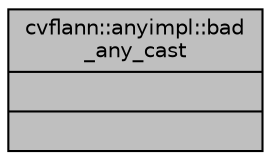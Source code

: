 digraph "cvflann::anyimpl::bad_any_cast"
{
 // LATEX_PDF_SIZE
  edge [fontname="Helvetica",fontsize="10",labelfontname="Helvetica",labelfontsize="10"];
  node [fontname="Helvetica",fontsize="10",shape=record];
  Node1 [label="{cvflann::anyimpl::bad\l_any_cast\n||}",height=0.2,width=0.4,color="black", fillcolor="grey75", style="filled", fontcolor="black",tooltip=" "];
}
